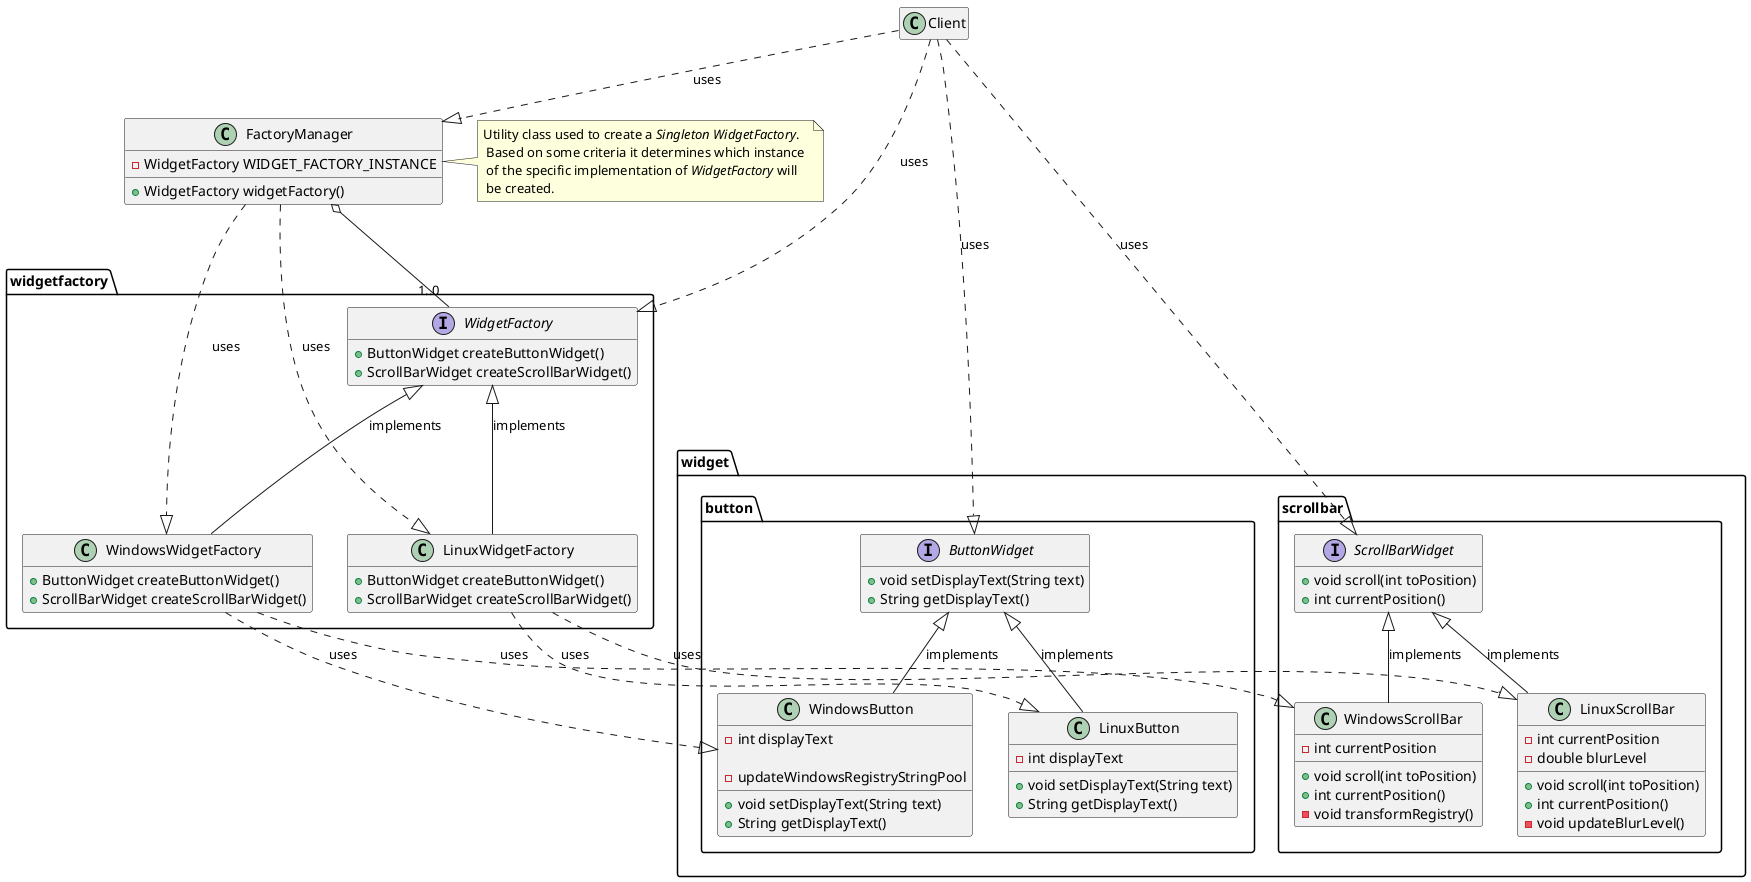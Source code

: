 @startuml
package widgetfactory {
    interface WidgetFactory {
        + ButtonWidget createButtonWidget()
        + ScrollBarWidget createScrollBarWidget()
    }
    class LinuxWidgetFactory {
        + ButtonWidget createButtonWidget()
        + ScrollBarWidget createScrollBarWidget()
    }
    class WindowsWidgetFactory {
        + ButtonWidget createButtonWidget()
        + ScrollBarWidget createScrollBarWidget()
    }

    WidgetFactory <|-- LinuxWidgetFactory : implements
    WidgetFactory <|-- WindowsWidgetFactory : implements
}

package widget {
    package scrollbar {
        interface ScrollBarWidget {
            + void scroll(int toPosition)
            + int currentPosition()
        }
        class LinuxScrollBar {
            - int currentPosition
            - double blurLevel

            + void scroll(int toPosition)
            + int currentPosition()
            - void updateBlurLevel()
        }
        class WindowsScrollBar {
            - int currentPosition

            + void scroll(int toPosition)
            + int currentPosition()
            - void transformRegistry()
        }
    }
    package button {
        interface ButtonWidget {
            + void setDisplayText(String text)
            + String getDisplayText()
        }
        class LinuxButton {
            - int displayText

            + void setDisplayText(String text)
            + String getDisplayText()
        }

        class WindowsButton {
            - int displayText

            + void setDisplayText(String text)
            + String getDisplayText()
            - updateWindowsRegistryStringPool
        }
    }
}

ScrollBarWidget <|-- LinuxScrollBar : implements
ButtonWidget <|-- LinuxButton : implements

ScrollBarWidget <|-- WindowsScrollBar : implements
ButtonWidget <|-- WindowsButton : implements

class FactoryManager {
    - WidgetFactory WIDGET_FACTORY_INSTANCE

    + WidgetFactory widgetFactory()
}
class FactoryManager
note right: Utility class used to create a <i>Singleton</i> <i>WidgetFactory</i>. \n Based on some criteria it determines which instance \n of the specific implementation of <i>WidgetFactory</i> will \n be created.

WindowsWidgetFactory ..|> WindowsButton : uses
WindowsWidgetFactory ..|> WindowsScrollBar : uses

LinuxWidgetFactory ..|> LinuxButton : uses
LinuxWidgetFactory ..|> LinuxScrollBar : uses

FactoryManager o-- "1..0" WidgetFactory
FactoryManager ..|> LinuxWidgetFactory : uses
FactoryManager ..|> WindowsWidgetFactory : uses

class Client

Client ..|> FactoryManager : uses
Client ..|> ButtonWidget : uses
Client ..|> ScrollBarWidget : uses
Client ..|> WidgetFactory : uses

hide empty members
@enduml
